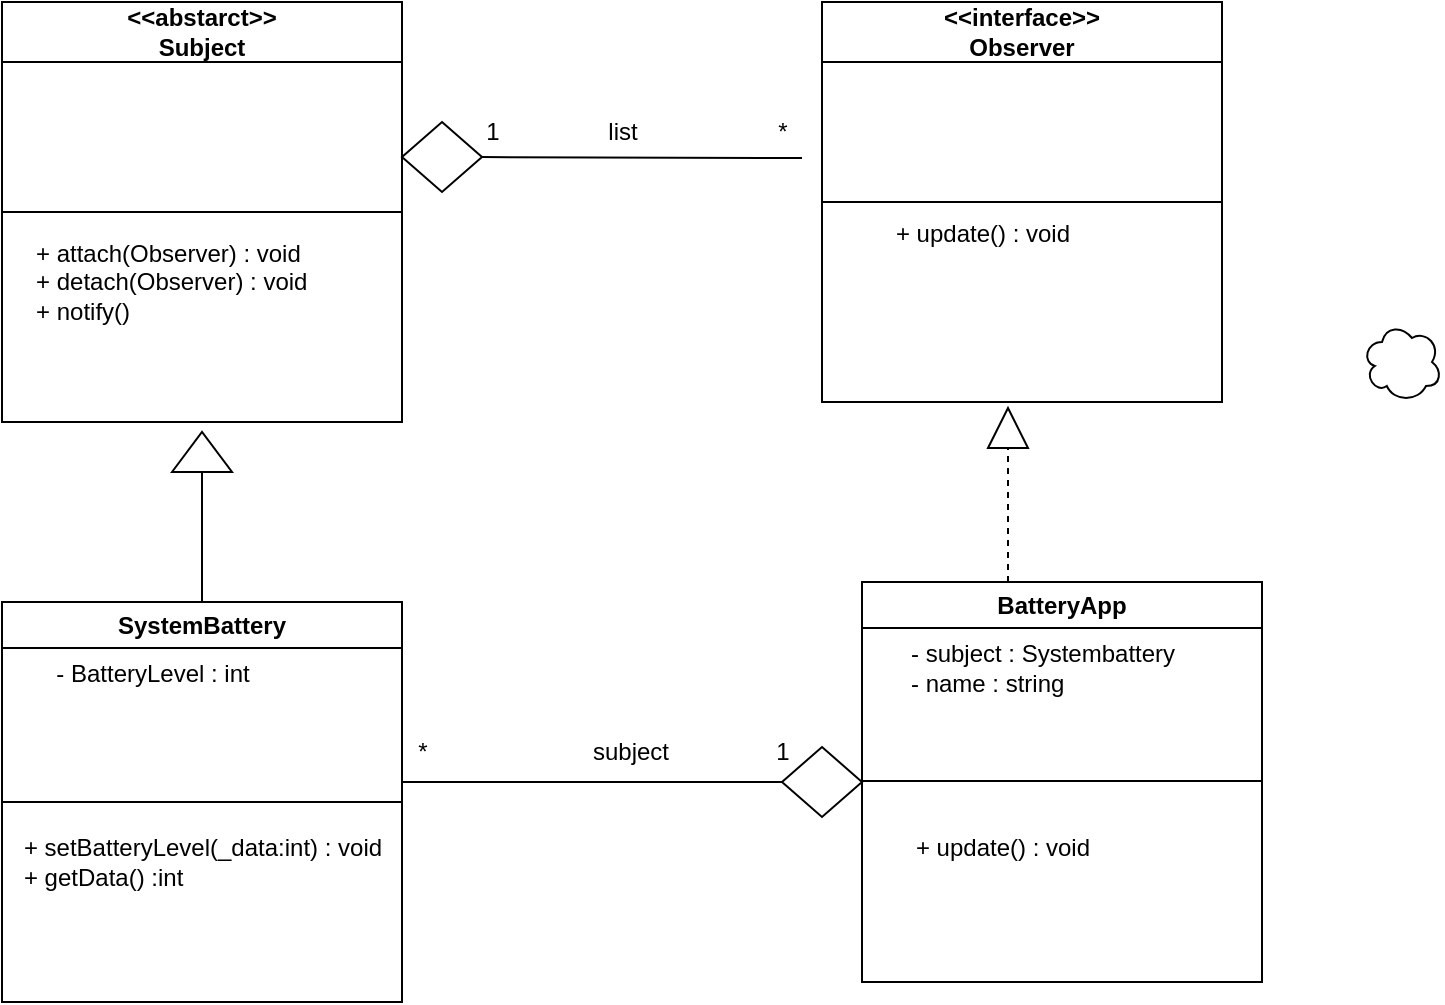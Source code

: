 <mxfile version="21.3.6" type="device">
  <diagram name="Seite-1" id="H-SsqLvBpZEj0GJMD71n">
    <mxGraphModel dx="1400" dy="707" grid="1" gridSize="10" guides="1" tooltips="1" connect="1" arrows="1" fold="1" page="1" pageScale="1" pageWidth="827" pageHeight="1169" math="0" shadow="0">
      <root>
        <mxCell id="0" />
        <mxCell id="1" parent="0" />
        <mxCell id="ta69Nigk7yKZIhQFhApa-2" value="&lt;div&gt;&amp;lt;&amp;lt;abstarct&amp;gt;&amp;gt;&lt;br&gt;&lt;/div&gt;&lt;div&gt;Subject&lt;/div&gt;" style="swimlane;whiteSpace=wrap;html=1;startSize=30;" vertex="1" parent="1">
          <mxGeometry x="100" y="330" width="200" height="210" as="geometry">
            <mxRectangle x="100" y="340" width="140" height="30" as="alternateBounds" />
          </mxGeometry>
        </mxCell>
        <mxCell id="ta69Nigk7yKZIhQFhApa-6" value="&lt;div align=&quot;left&quot;&gt;+ attach(Observer) : void&lt;/div&gt;&lt;div align=&quot;left&quot;&gt;+ detach(Observer) : void&lt;/div&gt;&lt;div align=&quot;left&quot;&gt;+ notify()&lt;br&gt;&lt;/div&gt;" style="text;html=1;align=left;verticalAlign=middle;resizable=0;points=[];autosize=1;strokeColor=none;fillColor=none;" vertex="1" parent="ta69Nigk7yKZIhQFhApa-2">
          <mxGeometry x="15" y="110" width="160" height="60" as="geometry" />
        </mxCell>
        <mxCell id="ta69Nigk7yKZIhQFhApa-3" value="&lt;div&gt;&amp;lt;&amp;lt;interface&amp;gt;&amp;gt;&lt;br&gt;&lt;/div&gt;&lt;div&gt;Observer&lt;/div&gt;" style="swimlane;whiteSpace=wrap;html=1;startSize=30;" vertex="1" parent="1">
          <mxGeometry x="510" y="330" width="200" height="200" as="geometry" />
        </mxCell>
        <mxCell id="ta69Nigk7yKZIhQFhApa-4" value="" style="endArrow=none;html=1;rounded=0;entryX=1;entryY=0.5;entryDx=0;entryDy=0;exitX=0;exitY=0.5;exitDx=0;exitDy=0;" edge="1" parent="1" source="ta69Nigk7yKZIhQFhApa-2" target="ta69Nigk7yKZIhQFhApa-2">
          <mxGeometry width="50" height="50" relative="1" as="geometry">
            <mxPoint x="110" y="439.5" as="sourcePoint" />
            <mxPoint x="200" y="439.5" as="targetPoint" />
          </mxGeometry>
        </mxCell>
        <mxCell id="ta69Nigk7yKZIhQFhApa-7" value="SystemBattery" style="swimlane;whiteSpace=wrap;html=1;" vertex="1" parent="1">
          <mxGeometry x="100" y="630" width="200" height="200" as="geometry" />
        </mxCell>
        <mxCell id="ta69Nigk7yKZIhQFhApa-14" value="&lt;div&gt;- BatteryLevel : int&lt;/div&gt;&lt;div&gt;&lt;br&gt;&lt;/div&gt;" style="text;html=1;align=center;verticalAlign=middle;resizable=0;points=[];autosize=1;strokeColor=none;fillColor=none;" vertex="1" parent="ta69Nigk7yKZIhQFhApa-7">
          <mxGeometry x="15" y="23" width="120" height="40" as="geometry" />
        </mxCell>
        <mxCell id="ta69Nigk7yKZIhQFhApa-15" value="&lt;div&gt;+ setBatteryLevel(_data:int) : void&lt;/div&gt;&lt;div align=&quot;left&quot;&gt;+ getData() :int&lt;br&gt;&lt;/div&gt;" style="text;html=1;align=center;verticalAlign=middle;resizable=0;points=[];autosize=1;strokeColor=none;fillColor=none;" vertex="1" parent="ta69Nigk7yKZIhQFhApa-7">
          <mxGeometry y="110" width="200" height="40" as="geometry" />
        </mxCell>
        <mxCell id="ta69Nigk7yKZIhQFhApa-8" value="" style="endArrow=none;html=1;rounded=0;" edge="1" parent="1" target="ta69Nigk7yKZIhQFhApa-9">
          <mxGeometry width="50" height="50" relative="1" as="geometry">
            <mxPoint x="200" y="630" as="sourcePoint" />
            <mxPoint x="200" y="560" as="targetPoint" />
          </mxGeometry>
        </mxCell>
        <mxCell id="ta69Nigk7yKZIhQFhApa-9" value="" style="triangle;whiteSpace=wrap;html=1;rotation=-90;" vertex="1" parent="1">
          <mxGeometry x="190" y="540" width="20" height="30" as="geometry" />
        </mxCell>
        <mxCell id="ta69Nigk7yKZIhQFhApa-13" value="" style="endArrow=none;html=1;rounded=0;entryX=1;entryY=0.5;entryDx=0;entryDy=0;exitX=0;exitY=0.5;exitDx=0;exitDy=0;" edge="1" parent="1" source="ta69Nigk7yKZIhQFhApa-7" target="ta69Nigk7yKZIhQFhApa-7">
          <mxGeometry width="50" height="50" relative="1" as="geometry">
            <mxPoint x="110" y="730" as="sourcePoint" />
            <mxPoint x="210" y="730" as="targetPoint" />
          </mxGeometry>
        </mxCell>
        <mxCell id="ta69Nigk7yKZIhQFhApa-16" value="" style="endArrow=none;html=1;rounded=0;entryX=1;entryY=0.5;entryDx=0;entryDy=0;exitX=0;exitY=0.5;exitDx=0;exitDy=0;" edge="1" parent="1" source="ta69Nigk7yKZIhQFhApa-3" target="ta69Nigk7yKZIhQFhApa-3">
          <mxGeometry width="50" height="50" relative="1" as="geometry">
            <mxPoint x="510" y="440" as="sourcePoint" />
            <mxPoint x="630" y="410" as="targetPoint" />
          </mxGeometry>
        </mxCell>
        <mxCell id="ta69Nigk7yKZIhQFhApa-17" value="&lt;div&gt;+ update() : void&lt;/div&gt;&lt;div&gt;&lt;br&gt;&lt;/div&gt;" style="text;html=1;align=center;verticalAlign=middle;resizable=0;points=[];autosize=1;strokeColor=none;fillColor=none;" vertex="1" parent="1">
          <mxGeometry x="535" y="433" width="110" height="40" as="geometry" />
        </mxCell>
        <mxCell id="ta69Nigk7yKZIhQFhApa-18" value="BatteryApp" style="swimlane;whiteSpace=wrap;html=1;" vertex="1" parent="1">
          <mxGeometry x="530" y="620" width="200" height="200" as="geometry" />
        </mxCell>
        <mxCell id="ta69Nigk7yKZIhQFhApa-19" value="" style="endArrow=none;html=1;rounded=0;" edge="1" parent="ta69Nigk7yKZIhQFhApa-18">
          <mxGeometry width="50" height="50" relative="1" as="geometry">
            <mxPoint y="99.5" as="sourcePoint" />
            <mxPoint x="200" y="99.5" as="targetPoint" />
          </mxGeometry>
        </mxCell>
        <mxCell id="ta69Nigk7yKZIhQFhApa-20" value="+ update() : void" style="text;html=1;align=center;verticalAlign=middle;resizable=0;points=[];autosize=1;strokeColor=none;fillColor=none;" vertex="1" parent="ta69Nigk7yKZIhQFhApa-18">
          <mxGeometry x="15" y="118" width="110" height="30" as="geometry" />
        </mxCell>
        <mxCell id="ta69Nigk7yKZIhQFhApa-21" value="&lt;div&gt;- subject : Systembattery&lt;/div&gt;&lt;div align=&quot;left&quot;&gt;- name : string&lt;br&gt;&lt;/div&gt;" style="text;html=1;align=center;verticalAlign=middle;resizable=0;points=[];autosize=1;strokeColor=none;fillColor=none;" vertex="1" parent="ta69Nigk7yKZIhQFhApa-18">
          <mxGeometry x="15" y="23" width="150" height="40" as="geometry" />
        </mxCell>
        <mxCell id="ta69Nigk7yKZIhQFhApa-24" value="" style="endArrow=none;html=1;rounded=0;dashed=1;" edge="1" parent="1" target="ta69Nigk7yKZIhQFhApa-23">
          <mxGeometry width="50" height="50" relative="1" as="geometry">
            <mxPoint x="603" y="620" as="sourcePoint" />
            <mxPoint x="400" y="580" as="targetPoint" />
            <Array as="points">
              <mxPoint x="603" y="620" />
            </Array>
          </mxGeometry>
        </mxCell>
        <mxCell id="ta69Nigk7yKZIhQFhApa-23" value="" style="triangle;whiteSpace=wrap;html=1;rotation=-90;" vertex="1" parent="1">
          <mxGeometry x="593" y="533" width="20" height="20" as="geometry" />
        </mxCell>
        <mxCell id="ta69Nigk7yKZIhQFhApa-26" value="" style="endArrow=none;html=1;rounded=0;" edge="1" parent="1" source="ta69Nigk7yKZIhQFhApa-27">
          <mxGeometry width="50" height="50" relative="1" as="geometry">
            <mxPoint x="340" y="405" as="sourcePoint" />
            <mxPoint x="500" y="408" as="targetPoint" />
          </mxGeometry>
        </mxCell>
        <mxCell id="ta69Nigk7yKZIhQFhApa-27" value="" style="rhombus;whiteSpace=wrap;html=1;" vertex="1" parent="1">
          <mxGeometry x="300" y="390" width="40" height="35" as="geometry" />
        </mxCell>
        <mxCell id="ta69Nigk7yKZIhQFhApa-29" value="list" style="text;html=1;align=center;verticalAlign=middle;resizable=0;points=[];autosize=1;strokeColor=none;fillColor=none;" vertex="1" parent="1">
          <mxGeometry x="390" y="380" width="40" height="30" as="geometry" />
        </mxCell>
        <mxCell id="ta69Nigk7yKZIhQFhApa-34" value="1" style="text;html=1;align=center;verticalAlign=middle;resizable=0;points=[];autosize=1;strokeColor=none;fillColor=none;" vertex="1" parent="1">
          <mxGeometry x="330" y="380" width="30" height="30" as="geometry" />
        </mxCell>
        <mxCell id="ta69Nigk7yKZIhQFhApa-35" value="*" style="text;html=1;align=center;verticalAlign=middle;resizable=0;points=[];autosize=1;strokeColor=none;fillColor=none;" vertex="1" parent="1">
          <mxGeometry x="475" y="380" width="30" height="30" as="geometry" />
        </mxCell>
        <mxCell id="ta69Nigk7yKZIhQFhApa-38" value="" style="ellipse;shape=cloud;whiteSpace=wrap;html=1;" vertex="1" parent="1">
          <mxGeometry x="780" y="490" width="40" height="40" as="geometry" />
        </mxCell>
        <mxCell id="ta69Nigk7yKZIhQFhApa-39" value="" style="endArrow=none;html=1;rounded=0;" edge="1" parent="1" target="ta69Nigk7yKZIhQFhApa-37">
          <mxGeometry width="50" height="50" relative="1" as="geometry">
            <mxPoint x="300" y="720" as="sourcePoint" />
            <mxPoint x="480" y="740" as="targetPoint" />
          </mxGeometry>
        </mxCell>
        <mxCell id="ta69Nigk7yKZIhQFhApa-37" value="" style="rhombus;whiteSpace=wrap;html=1;" vertex="1" parent="1">
          <mxGeometry x="490" y="702.5" width="40" height="35" as="geometry" />
        </mxCell>
        <mxCell id="ta69Nigk7yKZIhQFhApa-40" value="subject" style="text;html=1;align=center;verticalAlign=middle;resizable=0;points=[];autosize=1;strokeColor=none;fillColor=none;" vertex="1" parent="1">
          <mxGeometry x="384" y="690" width="60" height="30" as="geometry" />
        </mxCell>
        <mxCell id="ta69Nigk7yKZIhQFhApa-42" value="1" style="text;html=1;align=center;verticalAlign=middle;resizable=0;points=[];autosize=1;strokeColor=none;fillColor=none;" vertex="1" parent="1">
          <mxGeometry x="475" y="690" width="30" height="30" as="geometry" />
        </mxCell>
        <mxCell id="ta69Nigk7yKZIhQFhApa-43" value="*" style="text;html=1;align=center;verticalAlign=middle;resizable=0;points=[];autosize=1;strokeColor=none;fillColor=none;" vertex="1" parent="1">
          <mxGeometry x="295" y="690" width="30" height="30" as="geometry" />
        </mxCell>
      </root>
    </mxGraphModel>
  </diagram>
</mxfile>
